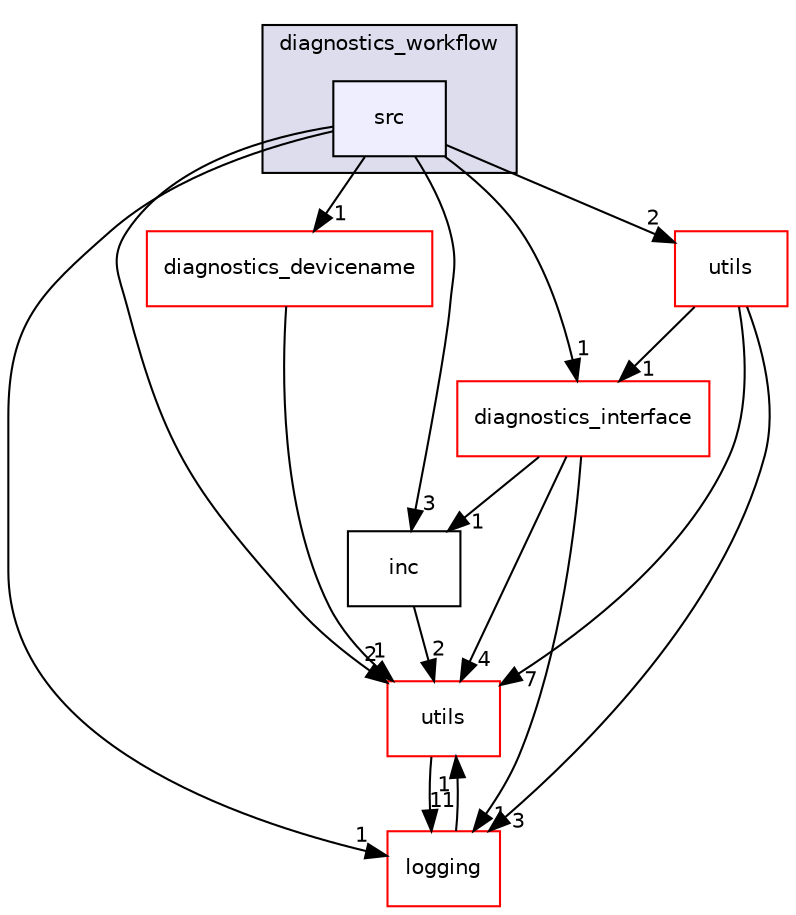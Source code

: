 digraph "src/diagnostics_component/diagnostics_workflow/src" {
  compound=true
  node [ fontsize="10", fontname="Helvetica"];
  edge [ labelfontsize="10", labelfontname="Helvetica"];
  subgraph clusterdir_0baed937cf76845fd55931bd3651f4ba {
    graph [ bgcolor="#ddddee", pencolor="black", label="diagnostics_workflow" fontname="Helvetica", fontsize="10", URL="dir_0baed937cf76845fd55931bd3651f4ba.html"]
  dir_d93a7a12df5ce6d1459b27e17f7b6fd2 [shape=box, label="src", style="filled", fillcolor="#eeeeff", pencolor="black", URL="dir_d93a7a12df5ce6d1459b27e17f7b6fd2.html"];
  }
  dir_2877e30d2e57fa711a377e0a8855492c [shape=box label="diagnostics_interface" fillcolor="white" style="filled" color="red" URL="dir_2877e30d2e57fa711a377e0a8855492c.html"];
  dir_0b08a3592cead61e1dbb133c3ae6d98a [shape=box label="utils" fillcolor="white" style="filled" color="red" URL="dir_0b08a3592cead61e1dbb133c3ae6d98a.html"];
  dir_7cdf5b57916807e0abe5beee04f98da7 [shape=box label="diagnostics_devicename" fillcolor="white" style="filled" color="red" URL="dir_7cdf5b57916807e0abe5beee04f98da7.html"];
  dir_1505b4b09c9e4e79cbe95f2006e2925e [shape=box label="inc" URL="dir_1505b4b09c9e4e79cbe95f2006e2925e.html"];
  dir_b3320b59a4aa4a7431bc8488b87009bf [shape=box label="logging" fillcolor="white" style="filled" color="red" URL="dir_b3320b59a4aa4a7431bc8488b87009bf.html"];
  dir_313caf1132e152dd9b58bea13a4052ca [shape=box label="utils" fillcolor="white" style="filled" color="red" URL="dir_313caf1132e152dd9b58bea13a4052ca.html"];
  dir_2877e30d2e57fa711a377e0a8855492c->dir_1505b4b09c9e4e79cbe95f2006e2925e [headlabel="1", labeldistance=1.5 headhref="dir_000056_000060.html"];
  dir_2877e30d2e57fa711a377e0a8855492c->dir_b3320b59a4aa4a7431bc8488b87009bf [headlabel="1", labeldistance=1.5 headhref="dir_000056_000143.html"];
  dir_2877e30d2e57fa711a377e0a8855492c->dir_313caf1132e152dd9b58bea13a4052ca [headlabel="4", labeldistance=1.5 headhref="dir_000056_000154.html"];
  dir_0b08a3592cead61e1dbb133c3ae6d98a->dir_2877e30d2e57fa711a377e0a8855492c [headlabel="1", labeldistance=1.5 headhref="dir_000062_000056.html"];
  dir_0b08a3592cead61e1dbb133c3ae6d98a->dir_b3320b59a4aa4a7431bc8488b87009bf [headlabel="3", labeldistance=1.5 headhref="dir_000062_000143.html"];
  dir_0b08a3592cead61e1dbb133c3ae6d98a->dir_313caf1132e152dd9b58bea13a4052ca [headlabel="7", labeldistance=1.5 headhref="dir_000062_000154.html"];
  dir_7cdf5b57916807e0abe5beee04f98da7->dir_313caf1132e152dd9b58bea13a4052ca [headlabel="1", labeldistance=1.5 headhref="dir_000053_000154.html"];
  dir_1505b4b09c9e4e79cbe95f2006e2925e->dir_313caf1132e152dd9b58bea13a4052ca [headlabel="2", labeldistance=1.5 headhref="dir_000060_000154.html"];
  dir_d93a7a12df5ce6d1459b27e17f7b6fd2->dir_2877e30d2e57fa711a377e0a8855492c [headlabel="1", labeldistance=1.5 headhref="dir_000061_000056.html"];
  dir_d93a7a12df5ce6d1459b27e17f7b6fd2->dir_0b08a3592cead61e1dbb133c3ae6d98a [headlabel="2", labeldistance=1.5 headhref="dir_000061_000062.html"];
  dir_d93a7a12df5ce6d1459b27e17f7b6fd2->dir_7cdf5b57916807e0abe5beee04f98da7 [headlabel="1", labeldistance=1.5 headhref="dir_000061_000053.html"];
  dir_d93a7a12df5ce6d1459b27e17f7b6fd2->dir_1505b4b09c9e4e79cbe95f2006e2925e [headlabel="3", labeldistance=1.5 headhref="dir_000061_000060.html"];
  dir_d93a7a12df5ce6d1459b27e17f7b6fd2->dir_b3320b59a4aa4a7431bc8488b87009bf [headlabel="1", labeldistance=1.5 headhref="dir_000061_000143.html"];
  dir_d93a7a12df5ce6d1459b27e17f7b6fd2->dir_313caf1132e152dd9b58bea13a4052ca [headlabel="2", labeldistance=1.5 headhref="dir_000061_000154.html"];
  dir_b3320b59a4aa4a7431bc8488b87009bf->dir_313caf1132e152dd9b58bea13a4052ca [headlabel="1", labeldistance=1.5 headhref="dir_000143_000154.html"];
  dir_313caf1132e152dd9b58bea13a4052ca->dir_b3320b59a4aa4a7431bc8488b87009bf [headlabel="11", labeldistance=1.5 headhref="dir_000154_000143.html"];
}
